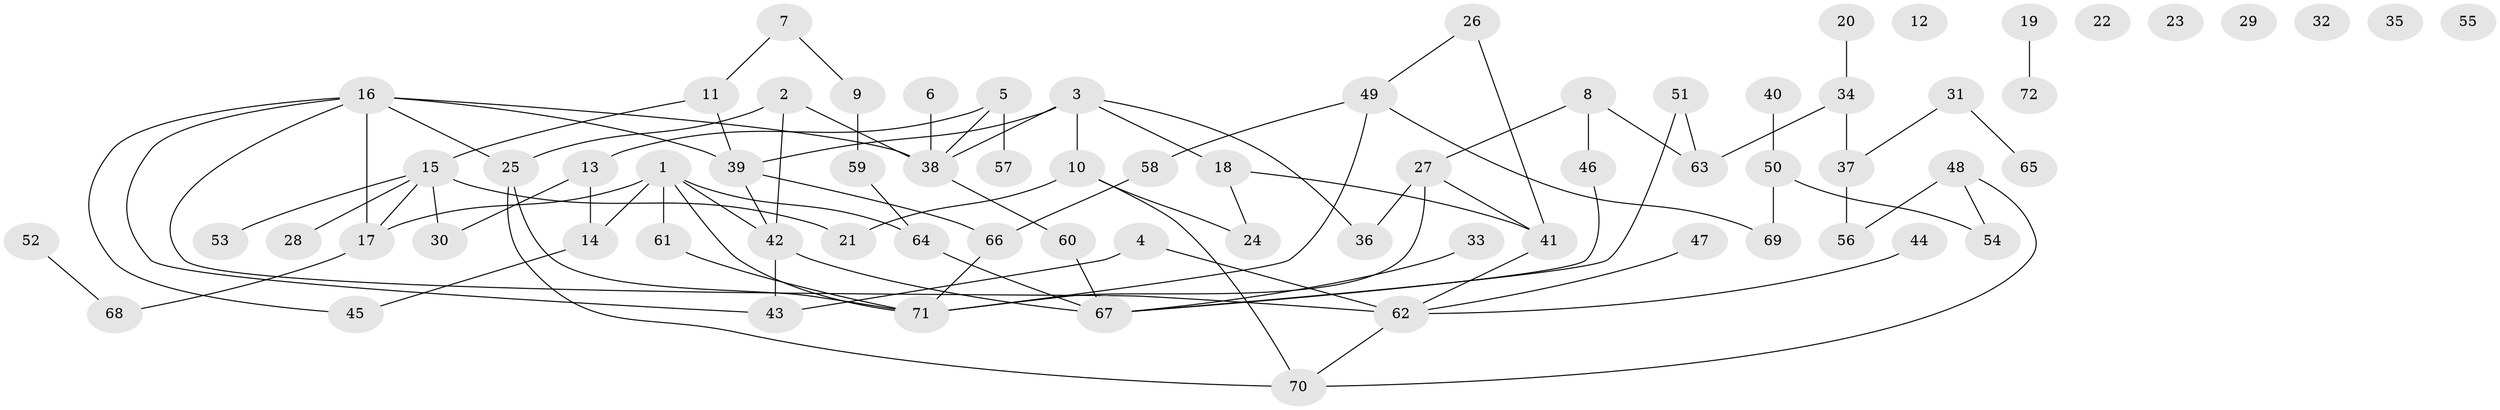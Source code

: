 // coarse degree distribution, {7: 0.05405405405405406, 6: 0.10810810810810811, 5: 0.13513513513513514, 3: 0.1891891891891892, 4: 0.08108108108108109, 2: 0.2702702702702703, 1: 0.16216216216216217}
// Generated by graph-tools (version 1.1) at 2025/48/03/04/25 22:48:20]
// undirected, 72 vertices, 92 edges
graph export_dot {
  node [color=gray90,style=filled];
  1;
  2;
  3;
  4;
  5;
  6;
  7;
  8;
  9;
  10;
  11;
  12;
  13;
  14;
  15;
  16;
  17;
  18;
  19;
  20;
  21;
  22;
  23;
  24;
  25;
  26;
  27;
  28;
  29;
  30;
  31;
  32;
  33;
  34;
  35;
  36;
  37;
  38;
  39;
  40;
  41;
  42;
  43;
  44;
  45;
  46;
  47;
  48;
  49;
  50;
  51;
  52;
  53;
  54;
  55;
  56;
  57;
  58;
  59;
  60;
  61;
  62;
  63;
  64;
  65;
  66;
  67;
  68;
  69;
  70;
  71;
  72;
  1 -- 14;
  1 -- 17;
  1 -- 42;
  1 -- 61;
  1 -- 64;
  1 -- 71;
  2 -- 25;
  2 -- 38;
  2 -- 42;
  3 -- 10;
  3 -- 18;
  3 -- 36;
  3 -- 38;
  3 -- 39;
  4 -- 43;
  4 -- 62;
  5 -- 13;
  5 -- 38;
  5 -- 57;
  6 -- 38;
  7 -- 9;
  7 -- 11;
  8 -- 27;
  8 -- 46;
  8 -- 63;
  9 -- 59;
  10 -- 21;
  10 -- 24;
  10 -- 70;
  11 -- 15;
  11 -- 39;
  13 -- 14;
  13 -- 30;
  14 -- 45;
  15 -- 17;
  15 -- 21;
  15 -- 28;
  15 -- 30;
  15 -- 53;
  16 -- 17;
  16 -- 25;
  16 -- 38;
  16 -- 39;
  16 -- 43;
  16 -- 45;
  16 -- 62;
  17 -- 68;
  18 -- 24;
  18 -- 41;
  19 -- 72;
  20 -- 34;
  25 -- 70;
  25 -- 71;
  26 -- 41;
  26 -- 49;
  27 -- 36;
  27 -- 41;
  27 -- 71;
  31 -- 37;
  31 -- 65;
  33 -- 67;
  34 -- 37;
  34 -- 63;
  37 -- 56;
  38 -- 60;
  39 -- 42;
  39 -- 66;
  40 -- 50;
  41 -- 62;
  42 -- 43;
  42 -- 67;
  44 -- 62;
  46 -- 67;
  47 -- 62;
  48 -- 54;
  48 -- 56;
  48 -- 70;
  49 -- 58;
  49 -- 69;
  49 -- 71;
  50 -- 54;
  50 -- 69;
  51 -- 63;
  51 -- 67;
  52 -- 68;
  58 -- 66;
  59 -- 64;
  60 -- 67;
  61 -- 71;
  62 -- 70;
  64 -- 67;
  66 -- 71;
}
